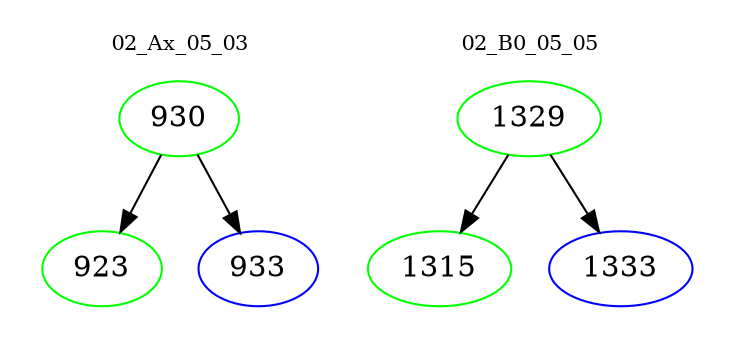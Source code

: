 digraph{
subgraph cluster_0 {
color = white
label = "02_Ax_05_03";
fontsize=10;
T0_930 [label="930", color="green"]
T0_930 -> T0_923 [color="black"]
T0_923 [label="923", color="green"]
T0_930 -> T0_933 [color="black"]
T0_933 [label="933", color="blue"]
}
subgraph cluster_1 {
color = white
label = "02_B0_05_05";
fontsize=10;
T1_1329 [label="1329", color="green"]
T1_1329 -> T1_1315 [color="black"]
T1_1315 [label="1315", color="green"]
T1_1329 -> T1_1333 [color="black"]
T1_1333 [label="1333", color="blue"]
}
}
